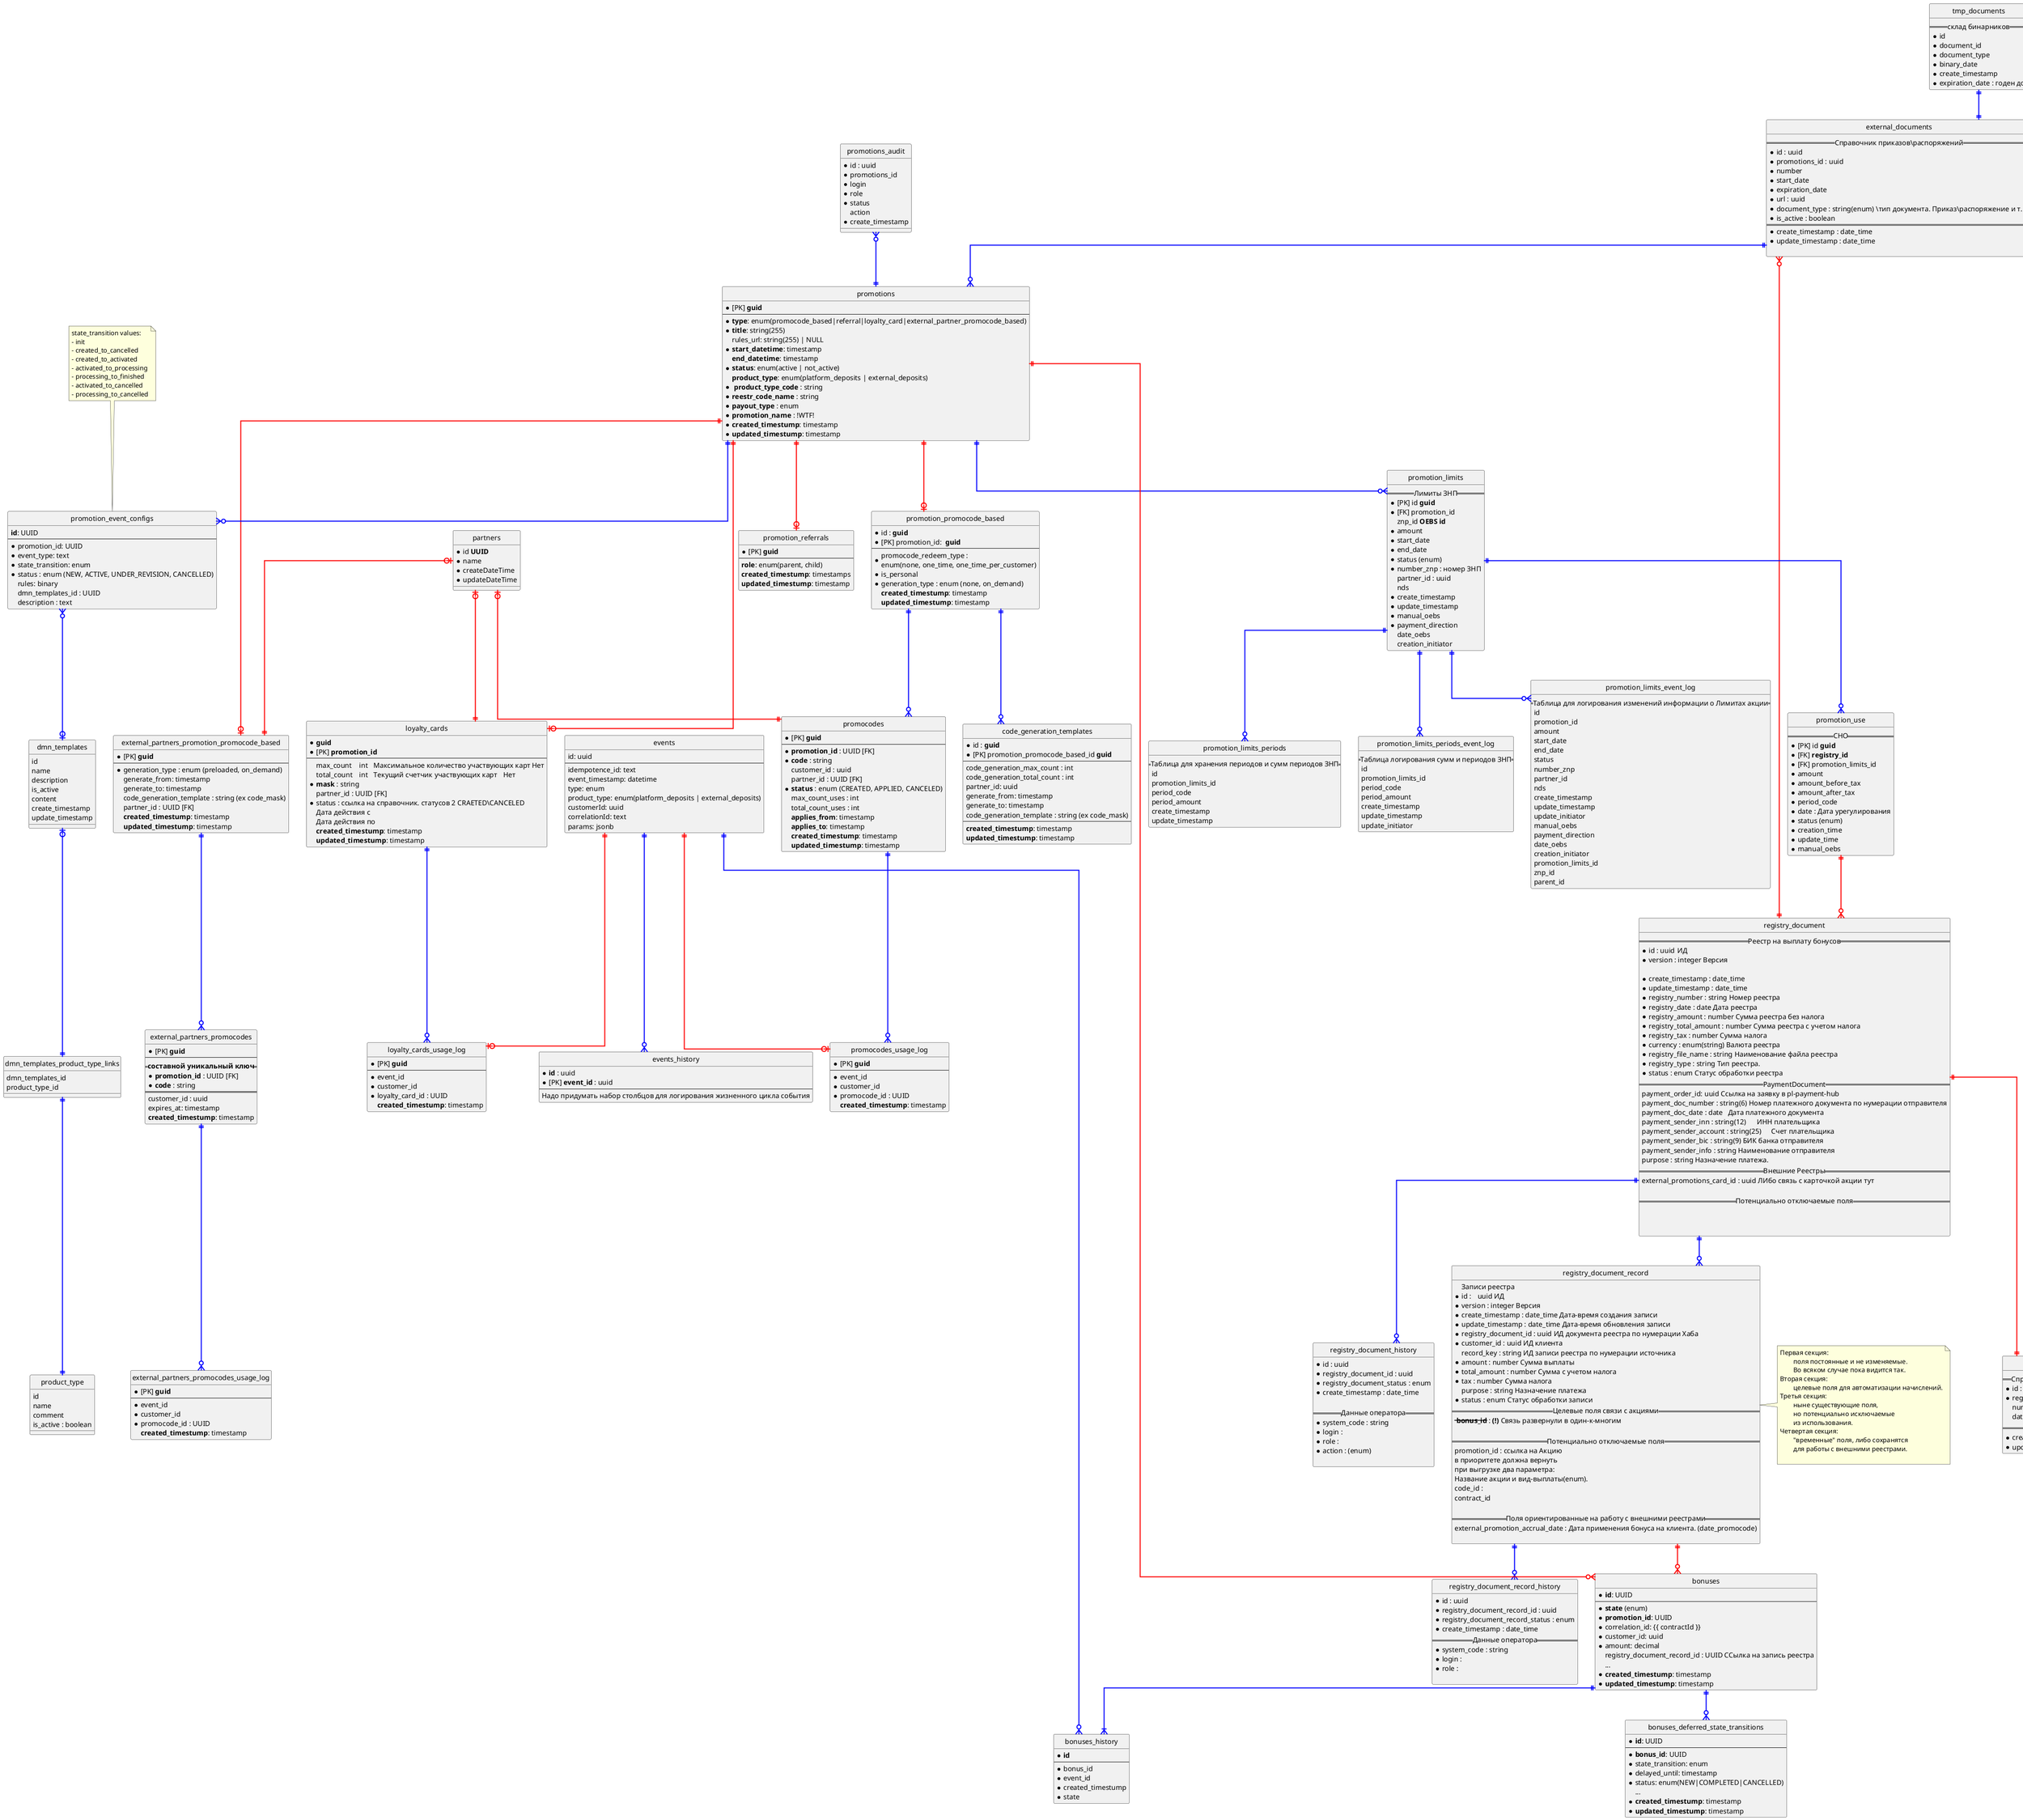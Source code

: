 @startuml
hide circle
skinparam linetype ortho





entity registry_document{
== Реестр на выплату бонусов ==
* id : uuid	ИД
* version : integer Версия

* create_timestamp : date_time
* update_timestamp : date_time
* registry_number : string Номер реестра
* registry_date : date Дата реестра
* registry_amount : number Сумма реестра без налога
* registry_total_amount : number Сумма реестра с учетом налога
* registry_tax : number Сумма налога
* currency : enum(string) Валюта реестра
* registry_file_name : string Наименование файла реестра
* registry_type : string Тип реестра.
* status : enum Статус обработки реестра
== PaymentDocument ==
payment_order_id: uuid Ссылка на заявку в pl-payment-hub
payment_doc_number : string(6) Номер платежного документа по нумерации отправителя
payment_doc_date : date	Дата платежного документа
payment_sender_inn : string(12)	ИНН плательщика
payment_sender_account : string(25)	Счет плательщика
payment_sender_bic : string(9) БИК банка отправителя
payment_sender_info	: string Наименование отправителя
purpose : string Назначение платежа.
== Внешние Реестры ==
external_promotions_card_id : uuid ЛИбо связь с карточкой акции тут

== Потенциально отключаемые поля ==



}

entity registry_document_history{
* id : uuid
* registry_document_id : uuid
* registry_document_status : enum
* create_timestamp : date_time

== Данные оператора ==
* system_code : string
* login :
* role :
* action : (enum)

}


entity registry_document_record{
Записи реестра
* id :	 uuid ИД
* version : integer Версия
* create_timestamp : date_time Дата-время создания записи
* update_timestamp : date_time Дата-время обновления записи
* registry_document_id : uuid ИД документа реестра по нумерации Хаба
* customer_id : uuid ИД клиента
  record_key : string ИД записи реестра по нумерации источника
* amount : number Сумма выплаты
* total_amount : number Сумма с учетом налога
* tax : number Сумма налога
  purpose : string Назначение платежа
* status : enum Статус обработки записи
== Целевые поля связи с акциями ==
 -- **bonus_id**-- : **(!)** Связь развернули в один-к-многим

== Потенциально отключаемые поля ==
  promotion_id : ссылка на Акцию\nв приоритете должна вернуть\nпри выгрузке два параметра:\nНазвание акции и вид-выплаты(enum).
  code_id :
  contract_id

== Поля ориентированные на работу с внешними реестрами ==
  external_promotion_accrual_date : Дата применения бонуса на клиента. (date_promocode)

}
note right
Первая секция:
        поля постоянные и не изменяемые.
        Во всяком случае пока видится так.
Вторая секция:
        целевые поля для автоматизации начислений.
Третья секция:
        ныне существующие поля,
        но потенциально исключаемые
        из использования.
Четвертая секция:
        "временные" поля, либо сохранятся
        для работы с внешними реестрами.

end note



entity registry_document_record_history{
* id : uuid
* registry_document_record_id : uuid
* registry_document_record_status : enum
* create_timestamp : date_time
== Данные оператора ==
* system_code : string
* login :
* role :

}



entity promotion_promocode_based {
    * id : **guid**
    * [PK] promotion_id:  **guid**
    --
    * promocode_redeem_type : \nenum(none, one_time, one_time_per_customer)
    * is_personal
    * generation_type : enum (none, on_demand)
    **created_timestump**: timestamp
    **updated_timestump**: timestamp
}

entity code_generation_templates {
    * id : **guid**
    * [PK] promotion_promocode_based_id **guid**
--
    code_generation_max_count : int
    code_generation_total_count : int
    partner_id: uuid
    generate_from: timestamp
    generate_to: timestamp
    code_generation_template : string (ex code_mask)
    --
    **created_timestump**: timestamp
    **updated_timestump**: timestamp
}

entity promocodes {
    * [PK] **guid**
    --
    * **promotion_id** : UUID [FK]
    * **code** : string
    customer_id : uuid
    partner_id : UUID [FK]
    * **status** : enum (CREATED, APPLIED, CANCELED)
    max_count_uses : int
    total_count_uses : int
    **applies_from**: timestamp
    **applies_to**: timestamp
    **created_timestump**: timestamp
    **updated_timestump**: timestamp
}
entity promocodes_usage_log {
    * [PK] **guid**
    --
    * event_id
    * customer_id
    * promocode_id : UUID
    **created_timestump**: timestamp
}



entity promotions {
    * [PK] **guid**
    --
    * **type**: enum(promocode_based|referral|loyalty_card|external_partner_promocode_based)
    * **title**: string(255)
    rules_url: string(255) | NULL
    * **start_datetime**: timestamp
    **end_datetime**: timestamp
    * **status**: enum(active | not_active)
    **product_type**: enum(platform_deposits | external_deposits)
    * ** product_type_code** : string
    * **reestr_code_name** : string
    * **payout_type** : enum
    * **promotion_name** : !WTF!
    * **created_timestump**: timestamp
    * **updated_timestump**: timestamp
}

entity dmn_templates {
id
name
description
is_active
content
create_timestamp
update_timestamp
}

entity dmn_templates_product_type_links {
dmn_templates_id
product_type_id
}


entity promotion_use {
== СНО ==
    * [PK] id **guid**
    * [FK] **registry_id**
    * [FK] promotion_limits_id
	* amount
    * amount_before_tax
	* amount_after_tax
    * period_code
    * date : Дата урегулирования
    * status (enum)
	* creation_time
	* update_time
	* manual_oebs
}


entity promotion_limits {
== Лимиты ЗНП ==
    * [PK] id **guid**
    * [FK] promotion_id
	  znp_id **OEBS id**
    * amount
    * start_date
    * end_date
    * status (enum)
    * number_znp : номер ЗНП
	  partner_id : uuid
      nds
	* create_timestamp
	* update_timestamp
	* manual_oebs
	* payment_direction
	date_oebs
	creation_initiator
}

entity promotion_limits_event_log {
== Таблица для логирования изменений информации о Лимитах акции ==
id
promotion_id
amount
start_date
end_date
status
number_znp
partner_id
nds
create_timestamp
update_timestamp
update_initiator
manual_oebs
payment_direction
date_oebs
creation_initiator
promotion_limits_id
znp_id
parent_id
}

entity promotion_limits_periods {
== Таблица для хранения периодов и сумм периодов ЗНП ==
id
promotion_limits_id
period_code
period_amount
create_timestamp
update_timestamp
}

entity promotion_limits_periods_event_log {
== Таблица логирования сумм и периодов ЗНП ==
id
promotion_limits_id
period_code
period_amount
create_timestamp
update_timestamp
update_initiator
}

entity promotion_event_configs {
    **id**: UUID
    --
    * promotion_id: UUID
    * event_type: text
    * state_transition: enum
    * status : enum (NEW, ACTIVE, UNDER_REVISION, CANCELLED)
    rules: binary
    dmn_templates_id : UUID
    description : text
}
note top
    state_transition values:
    - init
    - created_to_cancelled
    - created_to_activated
    - activated_to_processing
    - processing_to_finished
    - activated_to_cancelled
    - processing_to_cancelled
end note

entity promotions_audit{
* id : uuid
* promotions_id
* login
* role
* status
  action
* create_timestamp
}

entity product_type {
id
name
comment
is_active : boolean
}

entity external_documents{
== Справочник приказов\распоряжений ==
* id : uuid
* promotions_id : uuid
* number
* start_date
* expiration_date
* url : uuid
* document_type : string(enum) \\тип документа. Приказ\распоряжение и т.п.
* is_active : boolean
====
* create_timestamp : date_time
* update_timestamp : date_time

}
entity tmp_documents{
== склад бинарников ==
* id
* document_id
* document_type
* binary_date
* create_timestamp
* expiration_date : годен до
}


entity bonuses {
  * **id**: UUID
  --
  * **state** (enum)
  * **promotion_id**: UUID
  * correlation_id: {{ contractId }}
  * customer_id: uuid
  * amount: decimal
    registry_document_record_id : UUID ССылка на запись реестра
  ...
  * **created_timestump**: timestamp
  * **updated_timestump**: timestamp
}
entity bonuses_history {
    * **id**
    --
    * bonus_id
    * event_id
    * created_timestump
    * state
}
entity bonuses_deferred_state_transitions {
  * **id**: UUID
  --
  * **bonus_id**: UUID
  * state_transition: enum
  * delayed_until: timestamp
  * status: enum(NEW|COMPLETED|CANCELLED)
  ...
  * **created_timestump**: timestamp
  * **updated_timestump**: timestamp
}
entity events {
    id: uuid
    --
    idempotence_id: text
    event_timestamp: datetime
    type: enum
    product_type: enum(platform_deposits | external_deposits)
    customerId: uuid
    correlationId: text
    params: jsonb
}

entity events_history {
* **id** : uuid
* [PK] **event_id** : uuid
--
Надо придумать набор столбцов для логирования жизненного цикла события
}



entity promotion_referrals {
    * [PK] **guid**
    --
    **role**: enum(parent, child)
    **created_timestump**: timestamps
    **updated_timestump**: timestamp
}




entity orders {
== Справочник распоряжений ==
* id : uuid
* registry_document_id : uuid
  number : string
  date : string
== ==
* create_timestamp : date_time
* update_timestamp : date_time
}


entity external_partners_promotion_promocode_based {
    * [PK] **guid**
    --
    * generation_type : enum (preloaded, on_demand)
    generate_from: timestamp
    generate_to: timestamp
    code_generation_template : string (ex code_mask)
 partner_id : UUID [FK]
    **created_timestump**: timestamp
    **updated_timestump**: timestamp
}

entity external_partners_promocodes {
    * [PK] **guid**
    --
    == **составной уникальный ключ** ==
    * **promotion_id** : UUID [FK]
    * **code** : string
    ====
    customer_id : uuid
    expires_at: timestamp
    **created_timestump**: timestamp
}
entity external_partners_promocodes_usage_log {
    * [PK] **guid**
    --
    * event_id
    * customer_id
    * promocode_id : UUID
    **created_timestump**: timestamp
}




entity loyalty_cards {
    * **guid**
    * [PK] **promotion_id**
    --
    max_count	int	Максимальное количество участвующих карт	Нет
    total_count	int	Текущий счетчик участвующих карт	Нет
     * **mask** : string
 	partner_id : UUID [FK]
    * status : ссылка на справочник. статусов 2 CRAETED\CANCELED
    Дата действия с
    Дата действия по
    **created_timestump**: timestamp
    **updated_timestump**: timestamp
}

entity loyalty_cards_usage_log {
    * [PK] **guid**
    --
    * event_id
    * customer_id
    * loyalty_card_id : UUID
    **created_timestump**: timestamp
}



entity partners {
* id **UUID**
* name
* createDateTime
* updateDateTime
}







partners |o-[bold,#red]-|| loyalty_cards
partners |o-[bold,#red]-|| promocodes
partners |o-[bold,#red]-|| external_partners_promotion_promocode_based

dmn_templates |o-[bold,#blue]-|| dmn_templates_product_type_links
dmn_templates_product_type_links ||-[bold,#blue]-|| product_type
promotion_event_configs }o-[bold,#blue]-o| dmn_templates

registry_document ||-[bold,#blue]-o{ registry_document_record
registry_document ||-[bold,#blue]-o{ registry_document_history
registry_document_record ||-[bold,#blue]-o{ registry_document_record_history
registry_document_record ||-[bold,#red]-o{ bonuses
registry_document ||-[bold,#red]-|| orders
external_documents ||-[bold,#blue]-o{ promotions
external_documents }o-[bold,#red]-|| registry_document


tmp_documents||-[bold,#red]-||orders
tmp_documents||-[bold,#blue]-||external_documents
promotions_audit }o-[bold,#blue]-||promotions


promotions ||-[bold,#red]-o| promotion_referrals
promotions ||-[bold,#blue]-o{ promotion_limits
promotion_limits ||-[bold,#blue]-o{ promotion_use
promotion_use ||-[bold,#red]-o{ registry_document
promotions ||-[bold,#red]-o| promotion_promocode_based
promotions ||-[bold,#red]-o| external_partners_promotion_promocode_based
promotions ||-[bold,#red]-o| loyalty_cards
external_partners_promotion_promocode_based ||-[bold,#blue]-o{ external_partners_promocodes
external_partners_promocodes ||-[bold,#blue]-o{ external_partners_promocodes_usage_log
promotion_promocode_based ||-[bold,#blue]-o{ code_generation_templates


loyalty_cards ||-[bold,#blue]-o{ loyalty_cards_usage_log
events ||-[bold,#red]-o| loyalty_cards_usage_log
events ||-[bold,#blue]-o{ events_history


promotion_promocode_based ||-[bold,#blue]-o{ promocodes
promocodes ||-[bold,#blue]-o{ promocodes_usage_log

promotion_limits ||-[bold,#blue]-o{ promotion_limits_event_log
promotion_limits ||-[bold,#blue]-o{ promotion_limits_periods
promotion_limits ||-[bold,#blue]-o{ promotion_limits_periods_event_log


events ||-[bold,#red]-o| promocodes_usage_log
promotions ||-[bold,#blue]-o{ promotion_event_configs
promotions ||-[bold,#red]-o{ bonuses
bonuses ||-[bold,#blue]-|{ bonuses_history
bonuses ||-[bold,#blue]-o{ bonuses_deferred_state_transitions
events ||-[bold,#blue]-o{ bonuses_history
@enduml